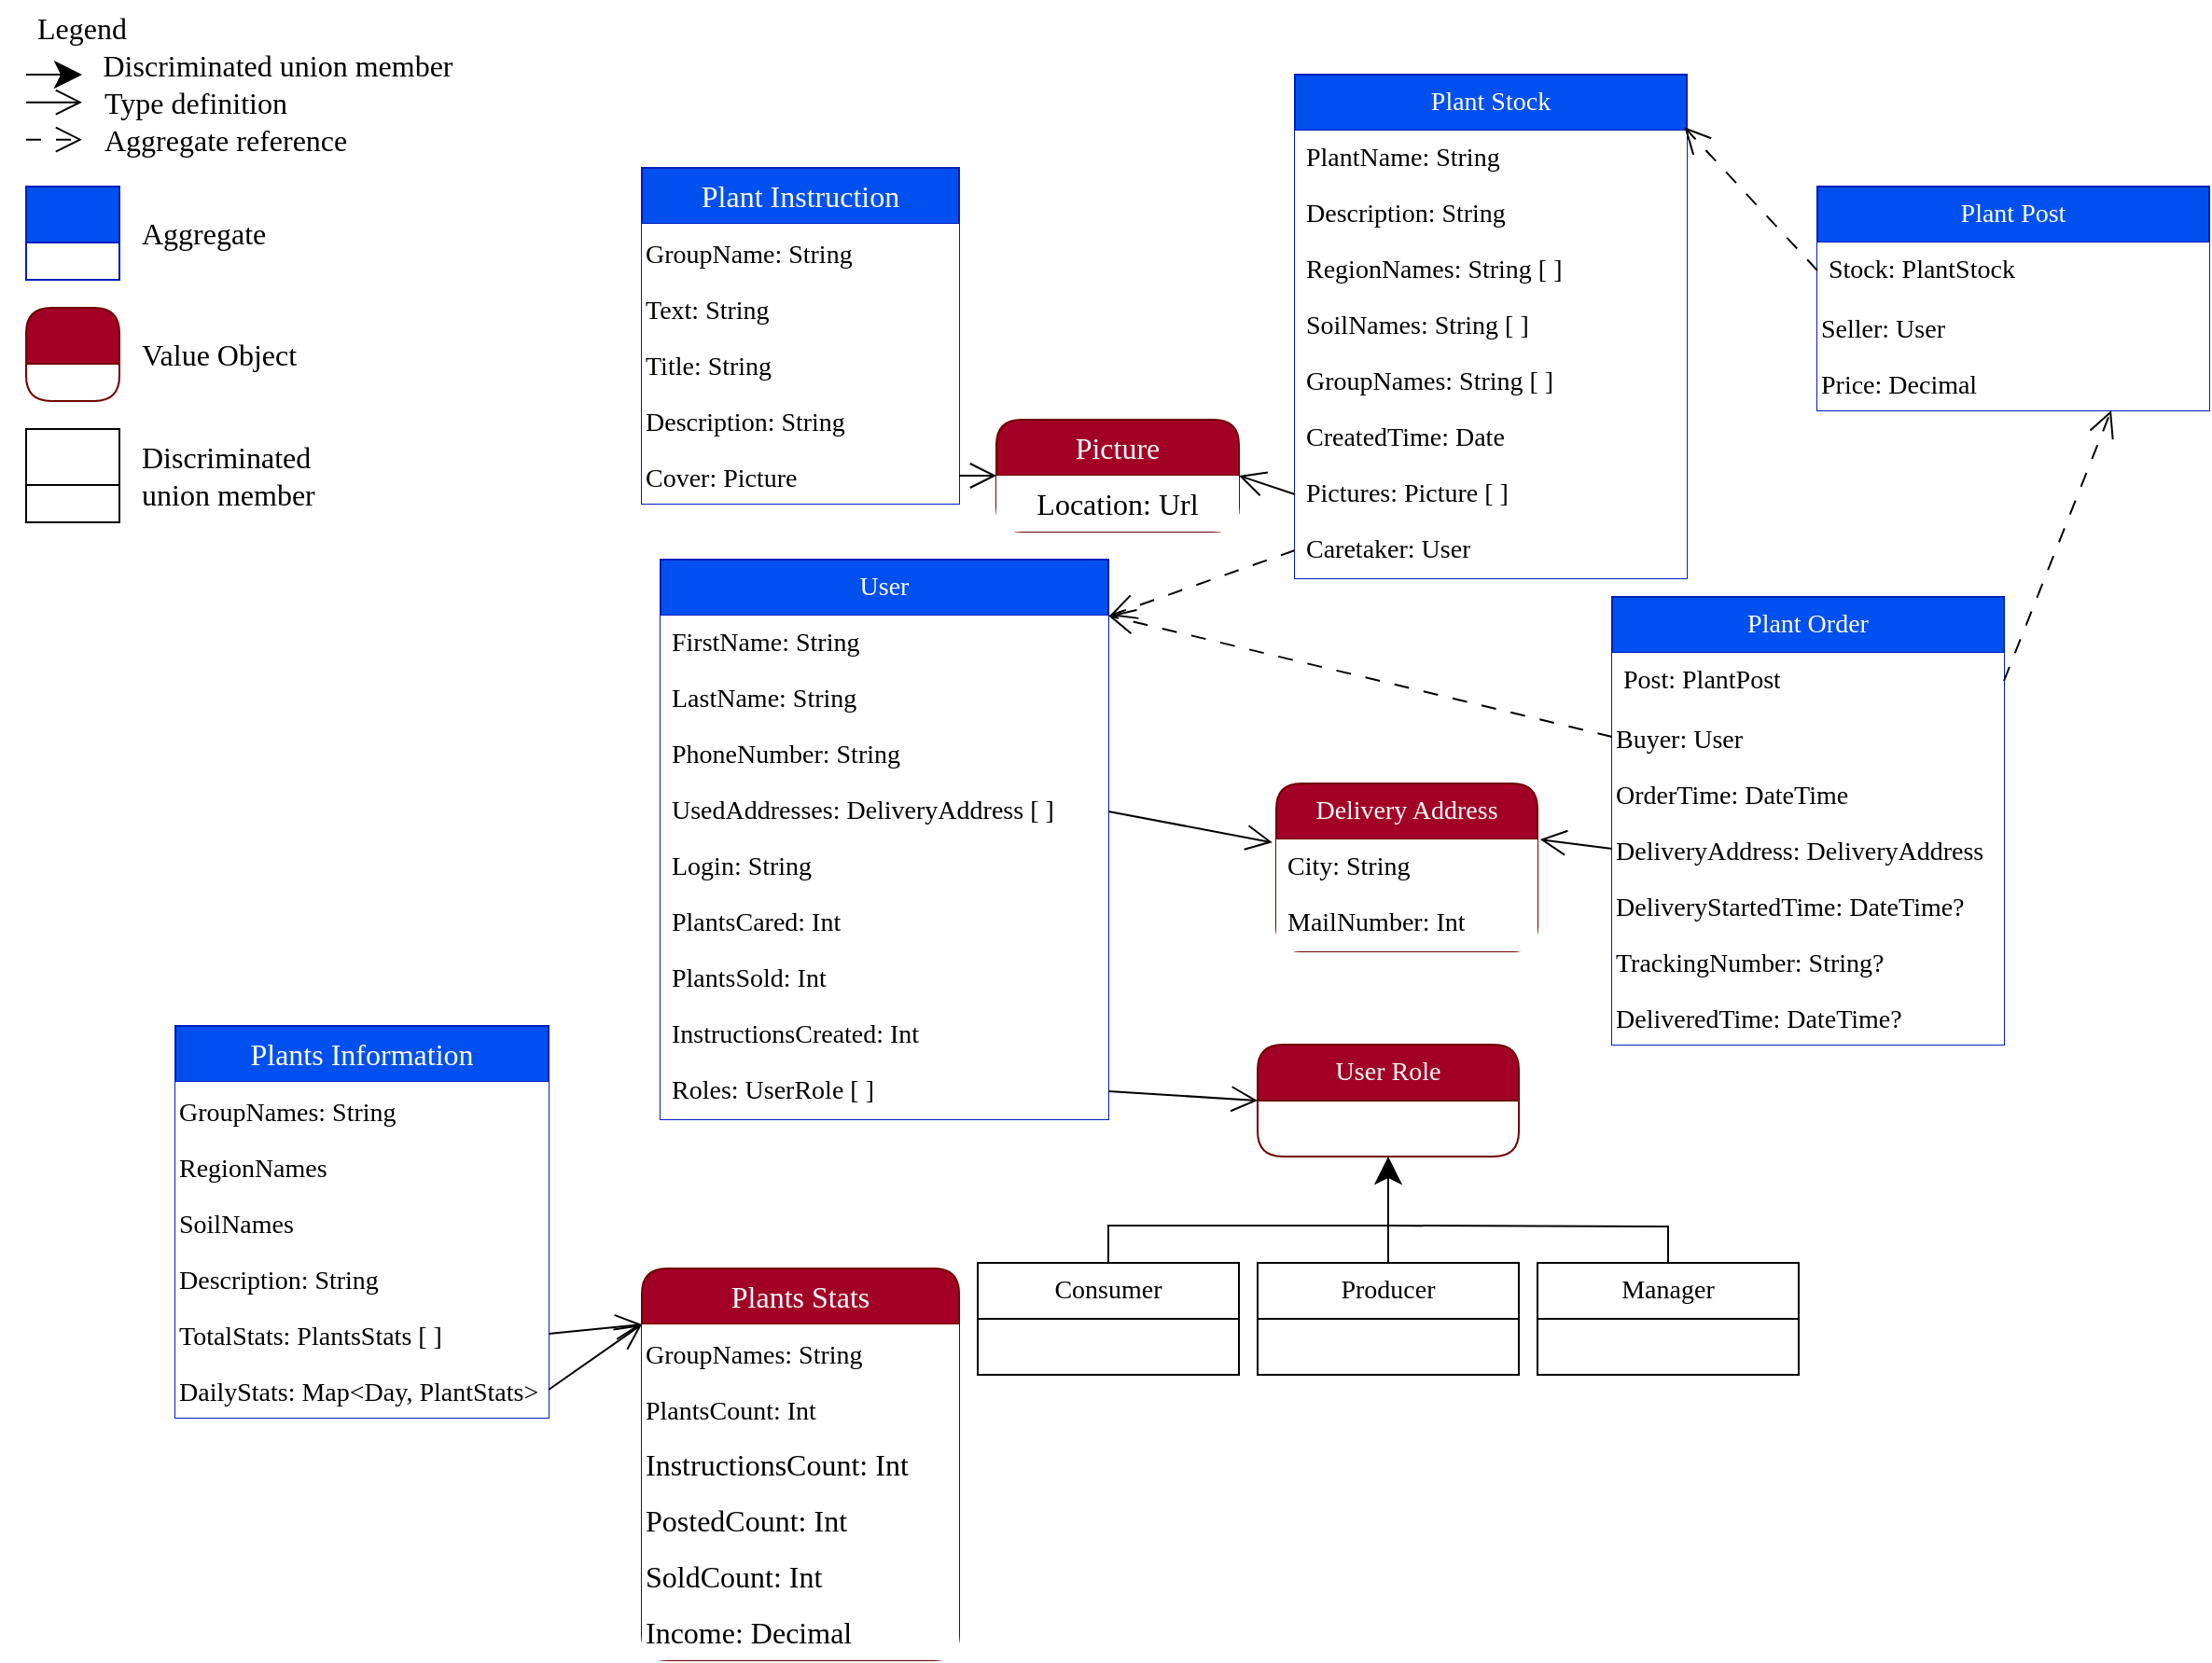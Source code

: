 <mxfile version="20.8.16" type="device"><diagram name="Page-1" id="67WZfBi4LQ5rRNtUxgSg"><mxGraphModel dx="2168" dy="778" grid="1" gridSize="10" guides="1" tooltips="1" connect="1" arrows="1" fold="1" page="1" pageScale="1" pageWidth="850" pageHeight="1100" math="0" shadow="0"><root><mxCell id="0"/><mxCell id="1" parent="0"/><mxCell id="oNG5QmQq1JZ9BhUW2kW_-1" value="User" style="swimlane;fontStyle=0;childLayout=stackLayout;horizontal=1;startSize=30;horizontalStack=0;resizeParent=1;resizeParentMax=0;resizeLast=0;collapsible=1;marginBottom=0;whiteSpace=wrap;html=1;fontFamily=Times New Roman;fontSize=14;swimlaneFillColor=none;rounded=0;glass=0;shadow=0;fillColor=#0050ef;fontColor=#ffffff;strokeColor=#001DBC;" parent="1" vertex="1"><mxGeometry x="350" y="310" width="240" height="300" as="geometry"/></mxCell><mxCell id="oNG5QmQq1JZ9BhUW2kW_-2" value="FirstName: String" style="text;strokeColor=none;fillColor=default;align=left;verticalAlign=middle;spacingLeft=4;spacingRight=4;overflow=hidden;points=[[0,0.5],[1,0.5]];portConstraint=eastwest;rotatable=0;whiteSpace=wrap;html=1;fontFamily=Times New Roman;fontSize=14;" parent="oNG5QmQq1JZ9BhUW2kW_-1" vertex="1"><mxGeometry y="30" width="240" height="30" as="geometry"/></mxCell><mxCell id="oNG5QmQq1JZ9BhUW2kW_-3" value="LastName: String" style="text;strokeColor=none;fillColor=default;align=left;verticalAlign=middle;spacingLeft=4;spacingRight=4;overflow=hidden;points=[[0,0.5],[1,0.5]];portConstraint=eastwest;rotatable=0;whiteSpace=wrap;html=1;fontFamily=Times New Roman;fontSize=14;" parent="oNG5QmQq1JZ9BhUW2kW_-1" vertex="1"><mxGeometry y="60" width="240" height="30" as="geometry"/></mxCell><mxCell id="oNG5QmQq1JZ9BhUW2kW_-4" value="PhoneNumber: String" style="text;strokeColor=none;fillColor=default;align=left;verticalAlign=middle;spacingLeft=4;spacingRight=4;overflow=hidden;points=[[0,0.5],[1,0.5]];portConstraint=eastwest;rotatable=0;whiteSpace=wrap;html=1;fontFamily=Times New Roman;fontSize=14;" parent="oNG5QmQq1JZ9BhUW2kW_-1" vertex="1"><mxGeometry y="90" width="240" height="30" as="geometry"/></mxCell><mxCell id="oNG5QmQq1JZ9BhUW2kW_-33" value="UsedAddresses: DeliveryAddress [ ]" style="text;strokeColor=none;fillColor=default;align=left;verticalAlign=middle;spacingLeft=4;spacingRight=4;overflow=hidden;points=[[0,0.5],[1,0.5]];portConstraint=eastwest;rotatable=0;whiteSpace=wrap;html=1;fontFamily=Times New Roman;fontSize=14;" parent="oNG5QmQq1JZ9BhUW2kW_-1" vertex="1"><mxGeometry y="120" width="240" height="30" as="geometry"/></mxCell><mxCell id="oNG5QmQq1JZ9BhUW2kW_-5" value="Login: String" style="text;strokeColor=none;fillColor=default;align=left;verticalAlign=middle;spacingLeft=4;spacingRight=4;overflow=hidden;points=[[0,0.5],[1,0.5]];portConstraint=eastwest;rotatable=0;whiteSpace=wrap;html=1;fontFamily=Times New Roman;fontSize=14;" parent="oNG5QmQq1JZ9BhUW2kW_-1" vertex="1"><mxGeometry y="150" width="240" height="30" as="geometry"/></mxCell><mxCell id="oNG5QmQq1JZ9BhUW2kW_-11" value="PlantsCared: Int" style="text;strokeColor=none;fillColor=default;align=left;verticalAlign=middle;spacingLeft=4;spacingRight=4;overflow=hidden;points=[[0,0.5],[1,0.5]];portConstraint=eastwest;rotatable=0;whiteSpace=wrap;html=1;fontFamily=Times New Roman;fontSize=14;" parent="oNG5QmQq1JZ9BhUW2kW_-1" vertex="1"><mxGeometry y="180" width="240" height="30" as="geometry"/></mxCell><mxCell id="oNG5QmQq1JZ9BhUW2kW_-28" value="PlantsSold: Int" style="text;strokeColor=none;fillColor=default;align=left;verticalAlign=middle;spacingLeft=4;spacingRight=4;overflow=hidden;points=[[0,0.5],[1,0.5]];portConstraint=eastwest;rotatable=0;whiteSpace=wrap;html=1;fontFamily=Times New Roman;fontSize=14;" parent="oNG5QmQq1JZ9BhUW2kW_-1" vertex="1"><mxGeometry y="210" width="240" height="30" as="geometry"/></mxCell><mxCell id="oNG5QmQq1JZ9BhUW2kW_-29" value="InstructionsCreated: Int" style="text;strokeColor=none;fillColor=default;align=left;verticalAlign=middle;spacingLeft=4;spacingRight=4;overflow=hidden;points=[[0,0.5],[1,0.5]];portConstraint=eastwest;rotatable=0;whiteSpace=wrap;html=1;fontFamily=Times New Roman;fontSize=14;" parent="oNG5QmQq1JZ9BhUW2kW_-1" vertex="1"><mxGeometry y="240" width="240" height="30" as="geometry"/></mxCell><mxCell id="oNG5QmQq1JZ9BhUW2kW_-10" value="Roles: UserRole [ ]" style="text;strokeColor=none;fillColor=default;align=left;verticalAlign=middle;spacingLeft=4;spacingRight=4;overflow=hidden;points=[[0,0.5],[1,0.5]];portConstraint=eastwest;rotatable=0;whiteSpace=wrap;html=1;fontFamily=Times New Roman;fontSize=14;" parent="oNG5QmQq1JZ9BhUW2kW_-1" vertex="1"><mxGeometry y="270" width="240" height="30" as="geometry"/></mxCell><mxCell id="oNG5QmQq1JZ9BhUW2kW_-12" value="User Role" style="swimlane;fontStyle=0;childLayout=stackLayout;horizontal=1;startSize=30;horizontalStack=0;resizeParent=1;resizeParentMax=0;resizeLast=0;collapsible=1;marginBottom=0;whiteSpace=wrap;html=1;fontFamily=Times New Roman;fontSize=14;fillColor=#a20025;fontColor=#ffffff;strokeColor=#6F0000;rounded=1;" parent="1" vertex="1"><mxGeometry x="670" y="570" width="140" height="60" as="geometry"/></mxCell><mxCell id="oNG5QmQq1JZ9BhUW2kW_-19" value="Consumer" style="swimlane;fontStyle=0;childLayout=stackLayout;horizontal=1;startSize=30;horizontalStack=0;resizeParent=1;resizeParentMax=0;resizeLast=0;collapsible=1;marginBottom=0;whiteSpace=wrap;html=1;fontFamily=Times New Roman;fontSize=14;" parent="1" vertex="1"><mxGeometry x="520" y="687" width="140" height="60" as="geometry"/></mxCell><mxCell id="oNG5QmQq1JZ9BhUW2kW_-20" value="Producer" style="swimlane;fontStyle=0;childLayout=stackLayout;horizontal=1;startSize=30;horizontalStack=0;resizeParent=1;resizeParentMax=0;resizeLast=0;collapsible=1;marginBottom=0;whiteSpace=wrap;html=1;fontFamily=Times New Roman;fontSize=14;" parent="1" vertex="1"><mxGeometry x="670" y="687" width="140" height="60" as="geometry"/></mxCell><mxCell id="oNG5QmQq1JZ9BhUW2kW_-21" value="Manager" style="swimlane;fontStyle=0;childLayout=stackLayout;horizontal=1;startSize=30;horizontalStack=0;resizeParent=1;resizeParentMax=0;resizeLast=0;collapsible=1;marginBottom=0;whiteSpace=wrap;html=1;fontFamily=Times New Roman;fontSize=14;" parent="1" vertex="1"><mxGeometry x="820" y="687" width="140" height="60" as="geometry"/></mxCell><mxCell id="oNG5QmQq1JZ9BhUW2kW_-22" value="" style="endArrow=classic;html=1;rounded=0;exitX=0.5;exitY=0;exitDx=0;exitDy=0;entryX=0.5;entryY=1;entryDx=0;entryDy=0;endSize=12;fontFamily=Times New Roman;fontSize=14;" parent="1" source="oNG5QmQq1JZ9BhUW2kW_-20" target="oNG5QmQq1JZ9BhUW2kW_-12" edge="1"><mxGeometry width="50" height="50" relative="1" as="geometry"><mxPoint x="740" y="695" as="sourcePoint"/><mxPoint x="790" y="645" as="targetPoint"/></mxGeometry></mxCell><mxCell id="oNG5QmQq1JZ9BhUW2kW_-24" value="" style="endArrow=none;html=1;rounded=0;exitX=0.5;exitY=0;exitDx=0;exitDy=0;edgeStyle=orthogonalEdgeStyle;fontFamily=Times New Roman;fontSize=14;" parent="1" source="oNG5QmQq1JZ9BhUW2kW_-19" edge="1"><mxGeometry width="50" height="50" relative="1" as="geometry"><mxPoint x="750" y="687" as="sourcePoint"/><mxPoint x="740" y="667" as="targetPoint"/><Array as="points"><mxPoint x="590" y="667"/></Array></mxGeometry></mxCell><mxCell id="oNG5QmQq1JZ9BhUW2kW_-25" value="" style="endArrow=none;html=1;rounded=0;entryX=0.5;entryY=0;entryDx=0;entryDy=0;edgeStyle=orthogonalEdgeStyle;fontFamily=Times New Roman;fontSize=14;" parent="1" target="oNG5QmQq1JZ9BhUW2kW_-21" edge="1"><mxGeometry width="50" height="50" relative="1" as="geometry"><mxPoint x="740" y="667" as="sourcePoint"/><mxPoint x="800" y="637" as="targetPoint"/></mxGeometry></mxCell><mxCell id="oNG5QmQq1JZ9BhUW2kW_-27" value="" style="endArrow=open;html=1;rounded=0;exitX=1;exitY=0.5;exitDx=0;exitDy=0;entryX=0;entryY=0.5;entryDx=0;entryDy=0;endFill=0;endSize=12;fontFamily=Times New Roman;fontSize=14;" parent="1" source="oNG5QmQq1JZ9BhUW2kW_-10" target="oNG5QmQq1JZ9BhUW2kW_-12" edge="1"><mxGeometry width="50" height="50" relative="1" as="geometry"><mxPoint x="760" y="480" as="sourcePoint"/><mxPoint x="810" y="430" as="targetPoint"/></mxGeometry></mxCell><mxCell id="oNG5QmQq1JZ9BhUW2kW_-30" value="Delivery Address" style="swimlane;fontStyle=0;childLayout=stackLayout;horizontal=1;startSize=30;horizontalStack=0;resizeParent=1;resizeParentMax=0;resizeLast=0;collapsible=1;marginBottom=0;whiteSpace=wrap;html=1;fontFamily=Times New Roman;fontSize=14;fillColor=#a20025;fontColor=#ffffff;strokeColor=#6F0000;rounded=1;" parent="1" vertex="1"><mxGeometry x="680" y="430" width="140" height="90" as="geometry"/></mxCell><mxCell id="oNG5QmQq1JZ9BhUW2kW_-31" value="City: String" style="text;strokeColor=none;fillColor=default;align=left;verticalAlign=middle;spacingLeft=4;spacingRight=4;overflow=hidden;points=[[0,0.5],[1,0.5]];portConstraint=eastwest;rotatable=0;whiteSpace=wrap;html=1;fontFamily=Times New Roman;fontSize=14;" parent="oNG5QmQq1JZ9BhUW2kW_-30" vertex="1"><mxGeometry y="30" width="140" height="30" as="geometry"/></mxCell><mxCell id="oNG5QmQq1JZ9BhUW2kW_-32" value="MailNumber: Int" style="text;strokeColor=none;fillColor=default;align=left;verticalAlign=middle;spacingLeft=4;spacingRight=4;overflow=hidden;points=[[0,0.5],[1,0.5]];portConstraint=eastwest;rotatable=0;whiteSpace=wrap;html=1;fontFamily=Times New Roman;fontSize=14;" parent="oNG5QmQq1JZ9BhUW2kW_-30" vertex="1"><mxGeometry y="60" width="140" height="30" as="geometry"/></mxCell><mxCell id="oNG5QmQq1JZ9BhUW2kW_-35" value="" style="endArrow=open;html=1;rounded=0;endFill=0;endSize=12;entryX=-0.015;entryY=0.054;entryDx=0;entryDy=0;entryPerimeter=0;exitX=1;exitY=0.5;exitDx=0;exitDy=0;fontFamily=Times New Roman;fontSize=14;" parent="1" source="oNG5QmQq1JZ9BhUW2kW_-33" target="oNG5QmQq1JZ9BhUW2kW_-31" edge="1"><mxGeometry width="50" height="50" relative="1" as="geometry"><mxPoint x="370" y="630" as="sourcePoint"/><mxPoint x="260" y="630" as="targetPoint"/></mxGeometry></mxCell><mxCell id="oNG5QmQq1JZ9BhUW2kW_-37" value="Plant Stock" style="swimlane;fontStyle=0;childLayout=stackLayout;horizontal=1;startSize=30;horizontalStack=0;resizeParent=1;resizeParentMax=0;resizeLast=0;collapsible=1;marginBottom=0;whiteSpace=wrap;html=1;fontFamily=Times New Roman;fontSize=14;fillColor=#0050ef;fontColor=#ffffff;strokeColor=#001DBC;" parent="1" vertex="1"><mxGeometry x="690" y="50" width="210" height="270" as="geometry"/></mxCell><mxCell id="oNG5QmQq1JZ9BhUW2kW_-38" value="PlantName: String" style="text;strokeColor=none;fillColor=default;align=left;verticalAlign=middle;spacingLeft=4;spacingRight=4;overflow=hidden;points=[[0,0.5],[1,0.5]];portConstraint=eastwest;rotatable=0;whiteSpace=wrap;html=1;fontFamily=Times New Roman;fontSize=14;" parent="oNG5QmQq1JZ9BhUW2kW_-37" vertex="1"><mxGeometry y="30" width="210" height="30" as="geometry"/></mxCell><mxCell id="oNG5QmQq1JZ9BhUW2kW_-39" value="Description: String" style="text;strokeColor=none;fillColor=default;align=left;verticalAlign=middle;spacingLeft=4;spacingRight=4;overflow=hidden;points=[[0,0.5],[1,0.5]];portConstraint=eastwest;rotatable=0;whiteSpace=wrap;html=1;fontFamily=Times New Roman;fontSize=14;" parent="oNG5QmQq1JZ9BhUW2kW_-37" vertex="1"><mxGeometry y="60" width="210" height="30" as="geometry"/></mxCell><mxCell id="oNG5QmQq1JZ9BhUW2kW_-40" value="RegionNames: String [ ]" style="text;strokeColor=none;fillColor=default;align=left;verticalAlign=middle;spacingLeft=4;spacingRight=4;overflow=hidden;points=[[0,0.5],[1,0.5]];portConstraint=eastwest;rotatable=0;whiteSpace=wrap;html=1;fontFamily=Times New Roman;fontSize=14;" parent="oNG5QmQq1JZ9BhUW2kW_-37" vertex="1"><mxGeometry y="90" width="210" height="30" as="geometry"/></mxCell><mxCell id="oNG5QmQq1JZ9BhUW2kW_-41" value="SoilNames: String [ ]" style="text;strokeColor=none;fillColor=default;align=left;verticalAlign=middle;spacingLeft=4;spacingRight=4;overflow=hidden;points=[[0,0.5],[1,0.5]];portConstraint=eastwest;rotatable=0;whiteSpace=wrap;html=1;fontFamily=Times New Roman;fontSize=14;" parent="oNG5QmQq1JZ9BhUW2kW_-37" vertex="1"><mxGeometry y="120" width="210" height="30" as="geometry"/></mxCell><mxCell id="oNG5QmQq1JZ9BhUW2kW_-42" value="GroupNames: String [ ]" style="text;strokeColor=none;fillColor=default;align=left;verticalAlign=middle;spacingLeft=4;spacingRight=4;overflow=hidden;points=[[0,0.5],[1,0.5]];portConstraint=eastwest;rotatable=0;whiteSpace=wrap;html=1;fontFamily=Times New Roman;fontSize=14;" parent="oNG5QmQq1JZ9BhUW2kW_-37" vertex="1"><mxGeometry y="150" width="210" height="30" as="geometry"/></mxCell><mxCell id="oNG5QmQq1JZ9BhUW2kW_-43" value="CreatedTime: Date" style="text;strokeColor=none;fillColor=default;align=left;verticalAlign=middle;spacingLeft=4;spacingRight=4;overflow=hidden;points=[[0,0.5],[1,0.5]];portConstraint=eastwest;rotatable=0;whiteSpace=wrap;html=1;fontFamily=Times New Roman;fontSize=14;" parent="oNG5QmQq1JZ9BhUW2kW_-37" vertex="1"><mxGeometry y="180" width="210" height="30" as="geometry"/></mxCell><mxCell id="oNG5QmQq1JZ9BhUW2kW_-44" value="Pictures: Picture [ ]" style="text;strokeColor=none;fillColor=default;align=left;verticalAlign=middle;spacingLeft=4;spacingRight=4;overflow=hidden;points=[[0,0.5],[1,0.5]];portConstraint=eastwest;rotatable=0;whiteSpace=wrap;html=1;fontFamily=Times New Roman;fontSize=14;" parent="oNG5QmQq1JZ9BhUW2kW_-37" vertex="1"><mxGeometry y="210" width="210" height="30" as="geometry"/></mxCell><mxCell id="oNG5QmQq1JZ9BhUW2kW_-46" value="Caretaker: User" style="text;strokeColor=none;fillColor=default;align=left;verticalAlign=middle;spacingLeft=4;spacingRight=4;overflow=hidden;points=[[0,0.5],[1,0.5]];portConstraint=eastwest;rotatable=0;whiteSpace=wrap;html=1;fontFamily=Times New Roman;fontSize=14;" parent="oNG5QmQq1JZ9BhUW2kW_-37" vertex="1"><mxGeometry y="240" width="210" height="30" as="geometry"/></mxCell><mxCell id="oNG5QmQq1JZ9BhUW2kW_-60" value="Legend" style="text;html=1;strokeColor=none;fillColor=none;align=center;verticalAlign=middle;whiteSpace=wrap;rounded=0;fontSize=16;fontFamily=Times New Roman;" parent="1" vertex="1"><mxGeometry x="10" y="10" width="60" height="30" as="geometry"/></mxCell><mxCell id="jYfyM95SY72m5t4Zdujn-2" value="" style="endArrow=classic;html=1;rounded=0;endSize=12;fontFamily=Times New Roman;fontSize=14;" parent="1" edge="1"><mxGeometry width="50" height="50" relative="1" as="geometry"><mxPoint x="10" y="50" as="sourcePoint"/><mxPoint x="40" y="50" as="targetPoint"/></mxGeometry></mxCell><mxCell id="jYfyM95SY72m5t4Zdujn-3" value="" style="endArrow=open;html=1;rounded=0;exitX=1;exitY=0.5;exitDx=0;exitDy=0;endFill=0;endSize=12;fontFamily=Times New Roman;fontSize=14;" parent="1" edge="1"><mxGeometry width="50" height="50" relative="1" as="geometry"><mxPoint x="10" y="64.86" as="sourcePoint"/><mxPoint x="40" y="64.86" as="targetPoint"/></mxGeometry></mxCell><mxCell id="jYfyM95SY72m5t4Zdujn-4" value="" style="endArrow=open;html=1;rounded=0;exitX=1;exitY=0.5;exitDx=0;exitDy=0;endFill=0;endSize=12;fontFamily=Times New Roman;fontSize=14;dashed=1;dashPattern=8 8;" parent="1" edge="1"><mxGeometry width="50" height="50" relative="1" as="geometry"><mxPoint x="10" y="84.86" as="sourcePoint"/><mxPoint x="40" y="84.86" as="targetPoint"/></mxGeometry></mxCell><mxCell id="jYfyM95SY72m5t4Zdujn-5" value="Discriminated union member" style="text;html=1;strokeColor=none;fillColor=none;align=center;verticalAlign=middle;whiteSpace=wrap;rounded=0;fontSize=16;fontFamily=Times New Roman;" parent="1" vertex="1"><mxGeometry x="50" y="30" width="190" height="30" as="geometry"/></mxCell><mxCell id="jYfyM95SY72m5t4Zdujn-6" value="Type definition" style="text;html=1;strokeColor=none;fillColor=none;align=left;verticalAlign=middle;whiteSpace=wrap;rounded=0;fontSize=16;fontFamily=Times New Roman;" parent="1" vertex="1"><mxGeometry x="50" y="50" width="190" height="30" as="geometry"/></mxCell><mxCell id="jYfyM95SY72m5t4Zdujn-7" value="Aggregate reference" style="text;html=1;strokeColor=none;fillColor=none;align=left;verticalAlign=middle;whiteSpace=wrap;rounded=0;fontSize=16;fontFamily=Times New Roman;" parent="1" vertex="1"><mxGeometry x="50" y="70" width="190" height="30" as="geometry"/></mxCell><mxCell id="jYfyM95SY72m5t4Zdujn-8" value="" style="endArrow=open;html=1;rounded=0;endFill=0;endSize=12;fontFamily=Times New Roman;fontSize=14;dashed=1;dashPattern=8 8;entryX=1.003;entryY=0;entryDx=0;entryDy=0;entryPerimeter=0;exitX=0;exitY=0.5;exitDx=0;exitDy=0;" parent="1" source="oNG5QmQq1JZ9BhUW2kW_-46" target="oNG5QmQq1JZ9BhUW2kW_-2" edge="1"><mxGeometry width="50" height="50" relative="1" as="geometry"><mxPoint x="680" y="330" as="sourcePoint"/><mxPoint x="150" y="94.86" as="targetPoint"/></mxGeometry></mxCell><mxCell id="jYfyM95SY72m5t4Zdujn-9" value="" style="swimlane;fontStyle=0;childLayout=stackLayout;horizontal=1;startSize=30;horizontalStack=0;resizeParent=1;resizeParentMax=0;resizeLast=0;collapsible=1;marginBottom=0;whiteSpace=wrap;html=1;rounded=0;shadow=0;glass=0;sketch=0;fontFamily=Times New Roman;fontSize=16;fillColor=#0050ef;fontColor=#ffffff;strokeColor=#001DBC;" parent="1" vertex="1"><mxGeometry x="10" y="110" width="50" height="50" as="geometry"/></mxCell><mxCell id="jYfyM95SY72m5t4Zdujn-13" value="" style="swimlane;fontStyle=0;childLayout=stackLayout;horizontal=1;startSize=30;horizontalStack=0;resizeParent=1;resizeParentMax=0;resizeLast=0;collapsible=1;marginBottom=0;whiteSpace=wrap;html=1;rounded=1;shadow=0;glass=0;sketch=0;fontFamily=Times New Roman;fontSize=16;fillColor=#a20025;fontColor=#ffffff;strokeColor=#6F0000;" parent="1" vertex="1"><mxGeometry x="10" y="175" width="50" height="50" as="geometry"/></mxCell><mxCell id="jYfyM95SY72m5t4Zdujn-14" value="Aggregate" style="text;html=1;strokeColor=none;fillColor=none;align=left;verticalAlign=middle;whiteSpace=wrap;rounded=0;fontSize=16;fontFamily=Times New Roman;" parent="1" vertex="1"><mxGeometry x="70" y="120" width="190" height="30" as="geometry"/></mxCell><mxCell id="jYfyM95SY72m5t4Zdujn-17" value="Value Object" style="text;html=1;strokeColor=none;fillColor=none;align=left;verticalAlign=middle;whiteSpace=wrap;rounded=0;fontSize=16;fontFamily=Times New Roman;" parent="1" vertex="1"><mxGeometry x="70" y="185" width="100" height="30" as="geometry"/></mxCell><mxCell id="jYfyM95SY72m5t4Zdujn-19" value="" style="swimlane;fontStyle=0;childLayout=stackLayout;horizontal=1;startSize=30;horizontalStack=0;resizeParent=1;resizeParentMax=0;resizeLast=0;collapsible=1;marginBottom=0;whiteSpace=wrap;html=1;rounded=0;shadow=0;glass=0;sketch=0;fontFamily=Times New Roman;fontSize=16;arcSize=32;" parent="1" vertex="1"><mxGeometry x="10" y="240" width="50" height="50" as="geometry"/></mxCell><mxCell id="jYfyM95SY72m5t4Zdujn-20" value="Discriminated union member" style="text;html=1;strokeColor=none;fillColor=none;align=left;verticalAlign=middle;whiteSpace=wrap;rounded=0;fontSize=16;fontFamily=Times New Roman;" parent="1" vertex="1"><mxGeometry x="70" y="250" width="100" height="30" as="geometry"/></mxCell><mxCell id="jYfyM95SY72m5t4Zdujn-21" value="Picture" style="swimlane;fontStyle=0;childLayout=stackLayout;horizontal=1;startSize=30;horizontalStack=0;resizeParent=1;resizeParentMax=0;resizeLast=0;collapsible=1;marginBottom=0;whiteSpace=wrap;html=1;rounded=1;shadow=0;glass=0;sketch=0;fontFamily=Times New Roman;fontSize=16;fillColor=#a20025;fontColor=#ffffff;strokeColor=#6F0000;" parent="1" vertex="1"><mxGeometry x="530" y="235" width="130" height="60" as="geometry"/></mxCell><mxCell id="jYfyM95SY72m5t4Zdujn-22" value="Location: Url" style="text;html=1;strokeColor=none;fillColor=default;align=center;verticalAlign=middle;whiteSpace=wrap;rounded=0;fontSize=16;fontFamily=Times New Roman;" parent="jYfyM95SY72m5t4Zdujn-21" vertex="1"><mxGeometry y="30" width="130" height="30" as="geometry"/></mxCell><mxCell id="jYfyM95SY72m5t4Zdujn-24" value="" style="endArrow=open;html=1;rounded=0;entryX=1;entryY=0;entryDx=0;entryDy=0;endFill=0;endSize=12;fontFamily=Times New Roman;fontSize=14;exitX=0;exitY=0.5;exitDx=0;exitDy=0;" parent="1" source="oNG5QmQq1JZ9BhUW2kW_-44" target="jYfyM95SY72m5t4Zdujn-22" edge="1"><mxGeometry width="50" height="50" relative="1" as="geometry"><mxPoint x="960" y="280" as="sourcePoint"/><mxPoint x="780" y="513" as="targetPoint"/></mxGeometry></mxCell><mxCell id="jYfyM95SY72m5t4Zdujn-26" value="Plant Post" style="swimlane;fontStyle=0;childLayout=stackLayout;horizontal=1;startSize=30;horizontalStack=0;resizeParent=1;resizeParentMax=0;resizeLast=0;collapsible=1;marginBottom=0;whiteSpace=wrap;html=1;fontFamily=Times New Roman;fontSize=14;fillColor=#0050ef;fontColor=#ffffff;strokeColor=#001DBC;" parent="1" vertex="1"><mxGeometry x="970" y="110" width="210" height="120" as="geometry"/></mxCell><mxCell id="jYfyM95SY72m5t4Zdujn-33" value="Stock: PlantStock" style="text;strokeColor=none;fillColor=default;align=left;verticalAlign=middle;spacingLeft=4;spacingRight=4;overflow=hidden;points=[[0,0.5],[1,0.5]];portConstraint=eastwest;rotatable=0;whiteSpace=wrap;html=1;fontFamily=Times New Roman;fontSize=14;" parent="jYfyM95SY72m5t4Zdujn-26" vertex="1"><mxGeometry y="30" width="210" height="30" as="geometry"/></mxCell><mxCell id="jYfyM95SY72m5t4Zdujn-36" value="&lt;font style=&quot;font-size: 14px;&quot;&gt;Seller: User&lt;/font&gt;" style="text;html=1;strokeColor=none;fillColor=default;align=left;verticalAlign=middle;whiteSpace=wrap;rounded=0;fontSize=16;fontFamily=Times New Roman;" parent="jYfyM95SY72m5t4Zdujn-26" vertex="1"><mxGeometry y="60" width="210" height="30" as="geometry"/></mxCell><mxCell id="jYfyM95SY72m5t4Zdujn-37" value="&lt;font style=&quot;font-size: 14px;&quot;&gt;Price: Decimal&lt;/font&gt;" style="text;html=1;strokeColor=none;fillColor=default;align=left;verticalAlign=middle;whiteSpace=wrap;rounded=0;fontSize=16;fontFamily=Times New Roman;" parent="jYfyM95SY72m5t4Zdujn-26" vertex="1"><mxGeometry y="90" width="210" height="30" as="geometry"/></mxCell><mxCell id="jYfyM95SY72m5t4Zdujn-38" value="Plant Order" style="swimlane;fontStyle=0;childLayout=stackLayout;horizontal=1;startSize=30;horizontalStack=0;resizeParent=1;resizeParentMax=0;resizeLast=0;collapsible=1;marginBottom=0;whiteSpace=wrap;html=1;fontFamily=Times New Roman;fontSize=14;fillColor=#0050ef;fontColor=#ffffff;strokeColor=#001DBC;" parent="1" vertex="1"><mxGeometry x="860" y="330" width="210" height="240" as="geometry"/></mxCell><mxCell id="jYfyM95SY72m5t4Zdujn-39" value="Post: PlantPost" style="text;strokeColor=none;fillColor=default;align=left;verticalAlign=middle;spacingLeft=4;spacingRight=4;overflow=hidden;points=[[0,0.5],[1,0.5]];portConstraint=eastwest;rotatable=0;whiteSpace=wrap;html=1;fontFamily=Times New Roman;fontSize=14;" parent="jYfyM95SY72m5t4Zdujn-38" vertex="1"><mxGeometry y="30" width="210" height="30" as="geometry"/></mxCell><mxCell id="jYfyM95SY72m5t4Zdujn-40" value="&lt;font style=&quot;font-size: 14px;&quot;&gt;Buyer: User&lt;/font&gt;" style="text;html=1;strokeColor=none;fillColor=default;align=left;verticalAlign=middle;whiteSpace=wrap;rounded=0;fontSize=16;fontFamily=Times New Roman;" parent="jYfyM95SY72m5t4Zdujn-38" vertex="1"><mxGeometry y="60" width="210" height="30" as="geometry"/></mxCell><mxCell id="jYfyM95SY72m5t4Zdujn-42" value="&lt;font style=&quot;font-size: 14px;&quot;&gt;OrderTime: DateTime&lt;/font&gt;" style="text;html=1;strokeColor=none;fillColor=default;align=left;verticalAlign=middle;whiteSpace=wrap;rounded=0;fontSize=16;fontFamily=Times New Roman;" parent="jYfyM95SY72m5t4Zdujn-38" vertex="1"><mxGeometry y="90" width="210" height="30" as="geometry"/></mxCell><mxCell id="jYfyM95SY72m5t4Zdujn-41" value="&lt;font style=&quot;font-size: 14px;&quot;&gt;DeliveryAddress: DeliveryAddress&lt;/font&gt;" style="text;html=1;strokeColor=none;fillColor=default;align=left;verticalAlign=middle;whiteSpace=wrap;rounded=0;fontSize=16;fontFamily=Times New Roman;" parent="jYfyM95SY72m5t4Zdujn-38" vertex="1"><mxGeometry y="120" width="210" height="30" as="geometry"/></mxCell><mxCell id="jYfyM95SY72m5t4Zdujn-43" value="&lt;font style=&quot;font-size: 14px;&quot;&gt;DeliveryStartedTime: DateTime?&lt;/font&gt;" style="text;html=1;strokeColor=none;fillColor=default;align=left;verticalAlign=middle;whiteSpace=wrap;rounded=0;fontSize=16;fontFamily=Times New Roman;" parent="jYfyM95SY72m5t4Zdujn-38" vertex="1"><mxGeometry y="150" width="210" height="30" as="geometry"/></mxCell><mxCell id="jYfyM95SY72m5t4Zdujn-44" value="&lt;font style=&quot;font-size: 14px;&quot;&gt;TrackingNumber: String?&lt;/font&gt;" style="text;html=1;strokeColor=none;fillColor=default;align=left;verticalAlign=middle;whiteSpace=wrap;rounded=0;fontSize=16;fontFamily=Times New Roman;" parent="jYfyM95SY72m5t4Zdujn-38" vertex="1"><mxGeometry y="180" width="210" height="30" as="geometry"/></mxCell><mxCell id="jYfyM95SY72m5t4Zdujn-45" value="&lt;font style=&quot;font-size: 14px;&quot;&gt;DeliveredTime: DateTime?&lt;/font&gt;" style="text;html=1;strokeColor=none;fillColor=default;align=left;verticalAlign=middle;whiteSpace=wrap;rounded=0;fontSize=16;fontFamily=Times New Roman;" parent="jYfyM95SY72m5t4Zdujn-38" vertex="1"><mxGeometry y="210" width="210" height="30" as="geometry"/></mxCell><mxCell id="jYfyM95SY72m5t4Zdujn-46" value="Plant Instruction" style="swimlane;fontStyle=0;childLayout=stackLayout;horizontal=1;startSize=30;horizontalStack=0;resizeParent=1;resizeParentMax=0;resizeLast=0;collapsible=1;marginBottom=0;whiteSpace=wrap;html=1;rounded=0;shadow=0;glass=0;sketch=0;fontFamily=Times New Roman;fontSize=16;fillColor=#0050ef;fontColor=#ffffff;strokeColor=#001DBC;" parent="1" vertex="1"><mxGeometry x="340" y="100" width="170" height="180" as="geometry"/></mxCell><mxCell id="jYfyM95SY72m5t4Zdujn-47" value="&lt;span style=&quot;font-size: 14px;&quot;&gt;GroupName: String&lt;/span&gt;" style="text;html=1;strokeColor=none;fillColor=default;align=left;verticalAlign=middle;whiteSpace=wrap;rounded=0;fontSize=16;fontFamily=Times New Roman;" parent="jYfyM95SY72m5t4Zdujn-46" vertex="1"><mxGeometry y="30" width="170" height="30" as="geometry"/></mxCell><mxCell id="jYfyM95SY72m5t4Zdujn-48" value="&lt;span style=&quot;font-size: 14px;&quot;&gt;Text: String&lt;/span&gt;" style="text;html=1;strokeColor=none;fillColor=default;align=left;verticalAlign=middle;whiteSpace=wrap;rounded=0;fontSize=16;fontFamily=Times New Roman;" parent="jYfyM95SY72m5t4Zdujn-46" vertex="1"><mxGeometry y="60" width="170" height="30" as="geometry"/></mxCell><mxCell id="jYfyM95SY72m5t4Zdujn-49" value="&lt;span style=&quot;font-size: 14px;&quot;&gt;Title: String&lt;/span&gt;" style="text;html=1;strokeColor=none;fillColor=default;align=left;verticalAlign=middle;whiteSpace=wrap;rounded=0;fontSize=16;fontFamily=Times New Roman;" parent="jYfyM95SY72m5t4Zdujn-46" vertex="1"><mxGeometry y="90" width="170" height="30" as="geometry"/></mxCell><mxCell id="jYfyM95SY72m5t4Zdujn-50" value="&lt;span style=&quot;font-size: 14px;&quot;&gt;Description: String&lt;/span&gt;" style="text;html=1;strokeColor=none;fillColor=default;align=left;verticalAlign=middle;whiteSpace=wrap;rounded=0;fontSize=16;fontFamily=Times New Roman;" parent="jYfyM95SY72m5t4Zdujn-46" vertex="1"><mxGeometry y="120" width="170" height="30" as="geometry"/></mxCell><mxCell id="jYfyM95SY72m5t4Zdujn-51" value="&lt;span style=&quot;font-size: 14px;&quot;&gt;Cover: Picture&lt;/span&gt;" style="text;html=1;strokeColor=none;fillColor=default;align=left;verticalAlign=middle;whiteSpace=wrap;rounded=0;fontSize=16;fontFamily=Times New Roman;" parent="jYfyM95SY72m5t4Zdujn-46" vertex="1"><mxGeometry y="150" width="170" height="30" as="geometry"/></mxCell><mxCell id="jYfyM95SY72m5t4Zdujn-53" value="Plants Information" style="swimlane;fontStyle=0;childLayout=stackLayout;horizontal=1;startSize=30;horizontalStack=0;resizeParent=1;resizeParentMax=0;resizeLast=0;collapsible=1;marginBottom=0;whiteSpace=wrap;html=1;rounded=0;shadow=0;glass=0;sketch=0;fontFamily=Times New Roman;fontSize=16;fillColor=#0050ef;fontColor=#ffffff;strokeColor=#001DBC;labelBackgroundColor=none;labelBorderColor=none;" parent="1" vertex="1"><mxGeometry x="90" y="560" width="200" height="210" as="geometry"/></mxCell><mxCell id="jYfyM95SY72m5t4Zdujn-54" value="&lt;span style=&quot;font-size: 14px;&quot;&gt;GroupNames: String&lt;/span&gt;" style="text;html=1;strokeColor=none;fillColor=default;align=left;verticalAlign=middle;whiteSpace=wrap;rounded=0;fontSize=16;fontFamily=Times New Roman;" parent="jYfyM95SY72m5t4Zdujn-53" vertex="1"><mxGeometry y="30" width="200" height="30" as="geometry"/></mxCell><mxCell id="jYfyM95SY72m5t4Zdujn-55" value="&lt;span style=&quot;font-size: 14px;&quot;&gt;RegionNames&lt;/span&gt;" style="text;html=1;strokeColor=none;fillColor=default;align=left;verticalAlign=middle;whiteSpace=wrap;rounded=0;fontSize=16;fontFamily=Times New Roman;" parent="jYfyM95SY72m5t4Zdujn-53" vertex="1"><mxGeometry y="60" width="200" height="30" as="geometry"/></mxCell><mxCell id="jYfyM95SY72m5t4Zdujn-56" value="&lt;span style=&quot;font-size: 14px;&quot;&gt;SoilNames&lt;/span&gt;" style="text;html=1;strokeColor=none;fillColor=default;align=left;verticalAlign=middle;whiteSpace=wrap;rounded=0;fontSize=16;fontFamily=Times New Roman;" parent="jYfyM95SY72m5t4Zdujn-53" vertex="1"><mxGeometry y="90" width="200" height="30" as="geometry"/></mxCell><mxCell id="jYfyM95SY72m5t4Zdujn-57" value="&lt;span style=&quot;font-size: 14px;&quot;&gt;Description: String&lt;/span&gt;" style="text;html=1;strokeColor=none;fillColor=default;align=left;verticalAlign=middle;whiteSpace=wrap;rounded=0;fontSize=16;fontFamily=Times New Roman;" parent="jYfyM95SY72m5t4Zdujn-53" vertex="1"><mxGeometry y="120" width="200" height="30" as="geometry"/></mxCell><mxCell id="jYfyM95SY72m5t4Zdujn-66" value="&lt;span style=&quot;font-size: 14px;&quot;&gt;TotalStats: PlantsStats [ ]&lt;/span&gt;" style="text;html=1;strokeColor=none;fillColor=default;align=left;verticalAlign=middle;whiteSpace=wrap;rounded=0;fontSize=16;fontFamily=Times New Roman;" parent="jYfyM95SY72m5t4Zdujn-53" vertex="1"><mxGeometry y="150" width="200" height="30" as="geometry"/></mxCell><mxCell id="jYfyM95SY72m5t4Zdujn-67" value="&lt;span style=&quot;font-size: 14px;&quot;&gt;DailyStats: Map&amp;lt;Day, PlantStats&amp;gt;&lt;/span&gt;" style="text;html=1;strokeColor=none;fillColor=default;align=left;verticalAlign=middle;whiteSpace=wrap;rounded=0;fontSize=16;fontFamily=Times New Roman;" parent="jYfyM95SY72m5t4Zdujn-53" vertex="1"><mxGeometry y="180" width="200" height="30" as="geometry"/></mxCell><mxCell id="jYfyM95SY72m5t4Zdujn-59" value="Plants Stats" style="swimlane;fontStyle=0;childLayout=stackLayout;horizontal=1;startSize=30;horizontalStack=0;resizeParent=1;resizeParentMax=0;resizeLast=0;collapsible=1;marginBottom=0;whiteSpace=wrap;html=1;rounded=1;shadow=0;glass=0;sketch=0;fontFamily=Times New Roman;fontSize=16;fillColor=#a20025;fontColor=#ffffff;strokeColor=#6F0000;" parent="1" vertex="1"><mxGeometry x="340" y="690" width="170" height="210" as="geometry"/></mxCell><mxCell id="jYfyM95SY72m5t4Zdujn-60" value="&lt;span style=&quot;font-size: 14px;&quot;&gt;GroupNames: String&lt;/span&gt;" style="text;html=1;strokeColor=none;fillColor=default;align=left;verticalAlign=middle;whiteSpace=wrap;rounded=0;fontSize=16;fontFamily=Times New Roman;" parent="jYfyM95SY72m5t4Zdujn-59" vertex="1"><mxGeometry y="30" width="170" height="30" as="geometry"/></mxCell><mxCell id="jYfyM95SY72m5t4Zdujn-61" value="&lt;span style=&quot;font-size: 14px;&quot;&gt;PlantsCount: Int&lt;/span&gt;" style="text;html=1;strokeColor=none;fillColor=default;align=left;verticalAlign=middle;whiteSpace=wrap;rounded=0;fontSize=16;fontFamily=Times New Roman;" parent="jYfyM95SY72m5t4Zdujn-59" vertex="1"><mxGeometry y="60" width="170" height="30" as="geometry"/></mxCell><mxCell id="jYfyM95SY72m5t4Zdujn-62" value="InstructionsCount: Int" style="text;html=1;strokeColor=none;fillColor=default;align=left;verticalAlign=middle;whiteSpace=wrap;rounded=0;fontSize=16;fontFamily=Times New Roman;" parent="jYfyM95SY72m5t4Zdujn-59" vertex="1"><mxGeometry y="90" width="170" height="30" as="geometry"/></mxCell><mxCell id="jYfyM95SY72m5t4Zdujn-63" value="PostedCount: Int" style="text;html=1;strokeColor=none;fillColor=default;align=left;verticalAlign=middle;whiteSpace=wrap;rounded=0;fontSize=16;fontFamily=Times New Roman;" parent="jYfyM95SY72m5t4Zdujn-59" vertex="1"><mxGeometry y="120" width="170" height="30" as="geometry"/></mxCell><mxCell id="jYfyM95SY72m5t4Zdujn-64" value="SoldCount: Int" style="text;html=1;strokeColor=none;fillColor=default;align=left;verticalAlign=middle;whiteSpace=wrap;rounded=0;fontSize=16;fontFamily=Times New Roman;" parent="jYfyM95SY72m5t4Zdujn-59" vertex="1"><mxGeometry y="150" width="170" height="30" as="geometry"/></mxCell><mxCell id="jYfyM95SY72m5t4Zdujn-65" value="Income: Decimal" style="text;html=1;strokeColor=none;fillColor=default;align=left;verticalAlign=middle;whiteSpace=wrap;rounded=0;fontSize=16;fontFamily=Times New Roman;" parent="jYfyM95SY72m5t4Zdujn-59" vertex="1"><mxGeometry y="180" width="170" height="30" as="geometry"/></mxCell><mxCell id="jYfyM95SY72m5t4Zdujn-68" value="" style="endArrow=open;html=1;rounded=0;endFill=0;endSize=12;entryX=1.01;entryY=0.002;entryDx=0;entryDy=0;entryPerimeter=0;exitX=0;exitY=0.5;exitDx=0;exitDy=0;fontFamily=Times New Roman;fontSize=14;" parent="1" source="jYfyM95SY72m5t4Zdujn-41" target="oNG5QmQq1JZ9BhUW2kW_-31" edge="1"><mxGeometry width="50" height="50" relative="1" as="geometry"><mxPoint x="600" y="455" as="sourcePoint"/><mxPoint x="757.9" y="431.62" as="targetPoint"/></mxGeometry></mxCell><mxCell id="jYfyM95SY72m5t4Zdujn-69" value="" style="endArrow=open;html=1;rounded=0;entryX=0;entryY=0;entryDx=0;entryDy=0;endFill=0;endSize=12;fontFamily=Times New Roman;fontSize=14;exitX=1;exitY=0.5;exitDx=0;exitDy=0;" parent="1" source="jYfyM95SY72m5t4Zdujn-51" target="jYfyM95SY72m5t4Zdujn-22" edge="1"><mxGeometry width="50" height="50" relative="1" as="geometry"><mxPoint x="700" y="285" as="sourcePoint"/><mxPoint x="665" y="260" as="targetPoint"/></mxGeometry></mxCell><mxCell id="jYfyM95SY72m5t4Zdujn-70" value="" style="endArrow=open;html=1;rounded=0;endFill=0;endSize=12;fontFamily=Times New Roman;fontSize=14;dashed=1;dashPattern=8 8;entryX=0.994;entryY=-0.061;entryDx=0;entryDy=0;entryPerimeter=0;exitX=0;exitY=0.5;exitDx=0;exitDy=0;" parent="1" source="jYfyM95SY72m5t4Zdujn-33" target="oNG5QmQq1JZ9BhUW2kW_-38" edge="1"><mxGeometry width="50" height="50" relative="1" as="geometry"><mxPoint x="700" y="315" as="sourcePoint"/><mxPoint x="600.63" y="350" as="targetPoint"/></mxGeometry></mxCell><mxCell id="jYfyM95SY72m5t4Zdujn-72" value="" style="endArrow=open;html=1;rounded=0;endFill=0;endSize=12;fontFamily=Times New Roman;fontSize=14;dashed=1;dashPattern=8 8;entryX=0.75;entryY=1;entryDx=0;entryDy=0;exitX=1;exitY=0.5;exitDx=0;exitDy=0;" parent="1" source="jYfyM95SY72m5t4Zdujn-39" target="jYfyM95SY72m5t4Zdujn-37" edge="1"><mxGeometry width="50" height="50" relative="1" as="geometry"><mxPoint x="970" y="360" as="sourcePoint"/><mxPoint x="1080" y="270" as="targetPoint"/></mxGeometry></mxCell><mxCell id="jYfyM95SY72m5t4Zdujn-73" value="" style="endArrow=open;html=1;rounded=0;endFill=0;endSize=12;fontFamily=Times New Roman;fontSize=14;dashed=1;dashPattern=8 8;exitX=0;exitY=0.5;exitDx=0;exitDy=0;" parent="1" source="jYfyM95SY72m5t4Zdujn-40" edge="1"><mxGeometry width="50" height="50" relative="1" as="geometry"><mxPoint x="1290" y="305" as="sourcePoint"/><mxPoint x="590" y="340" as="targetPoint"/></mxGeometry></mxCell><mxCell id="jYfyM95SY72m5t4Zdujn-74" value="" style="endArrow=open;html=1;rounded=0;exitX=1;exitY=0.5;exitDx=0;exitDy=0;endFill=0;endSize=12;fontFamily=Times New Roman;fontSize=14;entryX=0;entryY=0;entryDx=0;entryDy=0;" parent="1" source="jYfyM95SY72m5t4Zdujn-66" target="jYfyM95SY72m5t4Zdujn-60" edge="1"><mxGeometry width="50" height="50" relative="1" as="geometry"><mxPoint x="600" y="605" as="sourcePoint"/><mxPoint x="300" y="870" as="targetPoint"/></mxGeometry></mxCell><mxCell id="jYfyM95SY72m5t4Zdujn-75" value="" style="endArrow=open;html=1;rounded=0;exitX=1;exitY=0.5;exitDx=0;exitDy=0;endFill=0;endSize=12;fontFamily=Times New Roman;fontSize=14;entryX=0;entryY=0;entryDx=0;entryDy=0;" parent="1" source="jYfyM95SY72m5t4Zdujn-67" target="jYfyM95SY72m5t4Zdujn-60" edge="1"><mxGeometry width="50" height="50" relative="1" as="geometry"><mxPoint x="250" y="735" as="sourcePoint"/><mxPoint x="330" y="730" as="targetPoint"/></mxGeometry></mxCell></root></mxGraphModel></diagram></mxfile>